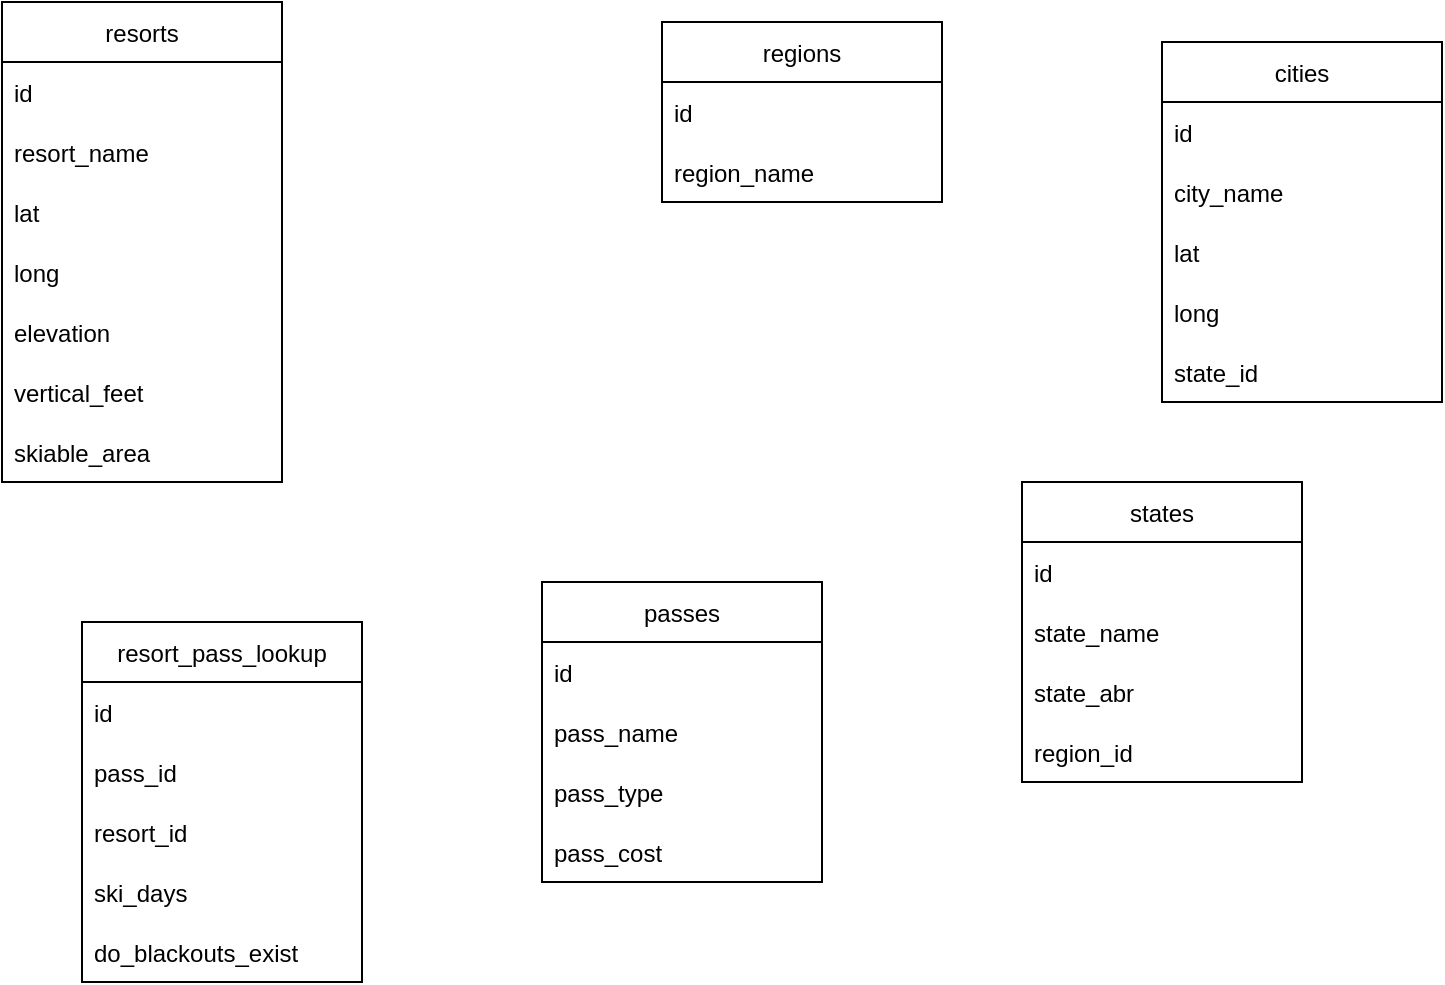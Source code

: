 <mxfile version="15.5.5" type="github">
  <diagram id="5C7g4FPnzkQvJnzDrpAO" name="Page-1">
    <mxGraphModel dx="1422" dy="762" grid="1" gridSize="10" guides="1" tooltips="1" connect="1" arrows="1" fold="1" page="1" pageScale="1" pageWidth="850" pageHeight="1100" math="0" shadow="0">
      <root>
        <mxCell id="0" />
        <mxCell id="1" parent="0" />
        <mxCell id="eldrnpye0yncXGVCHoKj-1" value="passes" style="swimlane;fontStyle=0;childLayout=stackLayout;horizontal=1;startSize=30;horizontalStack=0;resizeParent=1;resizeParentMax=0;resizeLast=0;collapsible=1;marginBottom=0;" vertex="1" parent="1">
          <mxGeometry x="350" y="330" width="140" height="150" as="geometry" />
        </mxCell>
        <mxCell id="eldrnpye0yncXGVCHoKj-2" value="id" style="text;strokeColor=none;fillColor=none;align=left;verticalAlign=middle;spacingLeft=4;spacingRight=4;overflow=hidden;points=[[0,0.5],[1,0.5]];portConstraint=eastwest;rotatable=0;" vertex="1" parent="eldrnpye0yncXGVCHoKj-1">
          <mxGeometry y="30" width="140" height="30" as="geometry" />
        </mxCell>
        <mxCell id="eldrnpye0yncXGVCHoKj-3" value="pass_name" style="text;strokeColor=none;fillColor=none;align=left;verticalAlign=middle;spacingLeft=4;spacingRight=4;overflow=hidden;points=[[0,0.5],[1,0.5]];portConstraint=eastwest;rotatable=0;" vertex="1" parent="eldrnpye0yncXGVCHoKj-1">
          <mxGeometry y="60" width="140" height="30" as="geometry" />
        </mxCell>
        <mxCell id="eldrnpye0yncXGVCHoKj-4" value="pass_type" style="text;strokeColor=none;fillColor=none;align=left;verticalAlign=middle;spacingLeft=4;spacingRight=4;overflow=hidden;points=[[0,0.5],[1,0.5]];portConstraint=eastwest;rotatable=0;" vertex="1" parent="eldrnpye0yncXGVCHoKj-1">
          <mxGeometry y="90" width="140" height="30" as="geometry" />
        </mxCell>
        <mxCell id="eldrnpye0yncXGVCHoKj-24" value="pass_cost" style="text;strokeColor=none;fillColor=none;align=left;verticalAlign=middle;spacingLeft=4;spacingRight=4;overflow=hidden;points=[[0,0.5],[1,0.5]];portConstraint=eastwest;rotatable=0;" vertex="1" parent="eldrnpye0yncXGVCHoKj-1">
          <mxGeometry y="120" width="140" height="30" as="geometry" />
        </mxCell>
        <mxCell id="eldrnpye0yncXGVCHoKj-5" value="resorts" style="swimlane;fontStyle=0;childLayout=stackLayout;horizontal=1;startSize=30;horizontalStack=0;resizeParent=1;resizeParentMax=0;resizeLast=0;collapsible=1;marginBottom=0;" vertex="1" parent="1">
          <mxGeometry x="80" y="40" width="140" height="240" as="geometry" />
        </mxCell>
        <mxCell id="eldrnpye0yncXGVCHoKj-6" value="id" style="text;strokeColor=none;fillColor=none;align=left;verticalAlign=middle;spacingLeft=4;spacingRight=4;overflow=hidden;points=[[0,0.5],[1,0.5]];portConstraint=eastwest;rotatable=0;" vertex="1" parent="eldrnpye0yncXGVCHoKj-5">
          <mxGeometry y="30" width="140" height="30" as="geometry" />
        </mxCell>
        <mxCell id="eldrnpye0yncXGVCHoKj-7" value="resort_name" style="text;strokeColor=none;fillColor=none;align=left;verticalAlign=middle;spacingLeft=4;spacingRight=4;overflow=hidden;points=[[0,0.5],[1,0.5]];portConstraint=eastwest;rotatable=0;" vertex="1" parent="eldrnpye0yncXGVCHoKj-5">
          <mxGeometry y="60" width="140" height="30" as="geometry" />
        </mxCell>
        <mxCell id="eldrnpye0yncXGVCHoKj-25" value="lat" style="text;strokeColor=none;fillColor=none;align=left;verticalAlign=middle;spacingLeft=4;spacingRight=4;overflow=hidden;points=[[0,0.5],[1,0.5]];portConstraint=eastwest;rotatable=0;" vertex="1" parent="eldrnpye0yncXGVCHoKj-5">
          <mxGeometry y="90" width="140" height="30" as="geometry" />
        </mxCell>
        <mxCell id="eldrnpye0yncXGVCHoKj-13" value="long" style="text;strokeColor=none;fillColor=none;align=left;verticalAlign=middle;spacingLeft=4;spacingRight=4;overflow=hidden;points=[[0,0.5],[1,0.5]];portConstraint=eastwest;rotatable=0;" vertex="1" parent="eldrnpye0yncXGVCHoKj-5">
          <mxGeometry y="120" width="140" height="30" as="geometry" />
        </mxCell>
        <mxCell id="eldrnpye0yncXGVCHoKj-27" value="elevation" style="text;strokeColor=none;fillColor=none;align=left;verticalAlign=middle;spacingLeft=4;spacingRight=4;overflow=hidden;points=[[0,0.5],[1,0.5]];portConstraint=eastwest;rotatable=0;" vertex="1" parent="eldrnpye0yncXGVCHoKj-5">
          <mxGeometry y="150" width="140" height="30" as="geometry" />
        </mxCell>
        <mxCell id="eldrnpye0yncXGVCHoKj-28" value="vertical_feet" style="text;strokeColor=none;fillColor=none;align=left;verticalAlign=middle;spacingLeft=4;spacingRight=4;overflow=hidden;points=[[0,0.5],[1,0.5]];portConstraint=eastwest;rotatable=0;" vertex="1" parent="eldrnpye0yncXGVCHoKj-5">
          <mxGeometry y="180" width="140" height="30" as="geometry" />
        </mxCell>
        <mxCell id="eldrnpye0yncXGVCHoKj-29" value="skiable_area" style="text;strokeColor=none;fillColor=none;align=left;verticalAlign=middle;spacingLeft=4;spacingRight=4;overflow=hidden;points=[[0,0.5],[1,0.5]];portConstraint=eastwest;rotatable=0;" vertex="1" parent="eldrnpye0yncXGVCHoKj-5">
          <mxGeometry y="210" width="140" height="30" as="geometry" />
        </mxCell>
        <mxCell id="eldrnpye0yncXGVCHoKj-9" value="cities" style="swimlane;fontStyle=0;childLayout=stackLayout;horizontal=1;startSize=30;horizontalStack=0;resizeParent=1;resizeParentMax=0;resizeLast=0;collapsible=1;marginBottom=0;" vertex="1" parent="1">
          <mxGeometry x="660" y="60" width="140" height="180" as="geometry" />
        </mxCell>
        <mxCell id="eldrnpye0yncXGVCHoKj-10" value="id" style="text;strokeColor=none;fillColor=none;align=left;verticalAlign=middle;spacingLeft=4;spacingRight=4;overflow=hidden;points=[[0,0.5],[1,0.5]];portConstraint=eastwest;rotatable=0;" vertex="1" parent="eldrnpye0yncXGVCHoKj-9">
          <mxGeometry y="30" width="140" height="30" as="geometry" />
        </mxCell>
        <mxCell id="eldrnpye0yncXGVCHoKj-11" value="city_name" style="text;strokeColor=none;fillColor=none;align=left;verticalAlign=middle;spacingLeft=4;spacingRight=4;overflow=hidden;points=[[0,0.5],[1,0.5]];portConstraint=eastwest;rotatable=0;" vertex="1" parent="eldrnpye0yncXGVCHoKj-9">
          <mxGeometry y="60" width="140" height="30" as="geometry" />
        </mxCell>
        <mxCell id="eldrnpye0yncXGVCHoKj-12" value="lat" style="text;strokeColor=none;fillColor=none;align=left;verticalAlign=middle;spacingLeft=4;spacingRight=4;overflow=hidden;points=[[0,0.5],[1,0.5]];portConstraint=eastwest;rotatable=0;" vertex="1" parent="eldrnpye0yncXGVCHoKj-9">
          <mxGeometry y="90" width="140" height="30" as="geometry" />
        </mxCell>
        <mxCell id="eldrnpye0yncXGVCHoKj-26" value="long" style="text;strokeColor=none;fillColor=none;align=left;verticalAlign=middle;spacingLeft=4;spacingRight=4;overflow=hidden;points=[[0,0.5],[1,0.5]];portConstraint=eastwest;rotatable=0;" vertex="1" parent="eldrnpye0yncXGVCHoKj-9">
          <mxGeometry y="120" width="140" height="30" as="geometry" />
        </mxCell>
        <mxCell id="eldrnpye0yncXGVCHoKj-14" value="state_id" style="text;strokeColor=none;fillColor=none;align=left;verticalAlign=middle;spacingLeft=4;spacingRight=4;overflow=hidden;points=[[0,0.5],[1,0.5]];portConstraint=eastwest;rotatable=0;" vertex="1" parent="eldrnpye0yncXGVCHoKj-9">
          <mxGeometry y="150" width="140" height="30" as="geometry" />
        </mxCell>
        <mxCell id="eldrnpye0yncXGVCHoKj-15" value="regions" style="swimlane;fontStyle=0;childLayout=stackLayout;horizontal=1;startSize=30;horizontalStack=0;resizeParent=1;resizeParentMax=0;resizeLast=0;collapsible=1;marginBottom=0;" vertex="1" parent="1">
          <mxGeometry x="410" y="50" width="140" height="90" as="geometry" />
        </mxCell>
        <mxCell id="eldrnpye0yncXGVCHoKj-16" value="id" style="text;strokeColor=none;fillColor=none;align=left;verticalAlign=middle;spacingLeft=4;spacingRight=4;overflow=hidden;points=[[0,0.5],[1,0.5]];portConstraint=eastwest;rotatable=0;" vertex="1" parent="eldrnpye0yncXGVCHoKj-15">
          <mxGeometry y="30" width="140" height="30" as="geometry" />
        </mxCell>
        <mxCell id="eldrnpye0yncXGVCHoKj-17" value="region_name" style="text;strokeColor=none;fillColor=none;align=left;verticalAlign=middle;spacingLeft=4;spacingRight=4;overflow=hidden;points=[[0,0.5],[1,0.5]];portConstraint=eastwest;rotatable=0;" vertex="1" parent="eldrnpye0yncXGVCHoKj-15">
          <mxGeometry y="60" width="140" height="30" as="geometry" />
        </mxCell>
        <mxCell id="eldrnpye0yncXGVCHoKj-18" value="states" style="swimlane;fontStyle=0;childLayout=stackLayout;horizontal=1;startSize=30;horizontalStack=0;resizeParent=1;resizeParentMax=0;resizeLast=0;collapsible=1;marginBottom=0;" vertex="1" parent="1">
          <mxGeometry x="590" y="280" width="140" height="150" as="geometry" />
        </mxCell>
        <mxCell id="eldrnpye0yncXGVCHoKj-19" value="id" style="text;strokeColor=none;fillColor=none;align=left;verticalAlign=middle;spacingLeft=4;spacingRight=4;overflow=hidden;points=[[0,0.5],[1,0.5]];portConstraint=eastwest;rotatable=0;" vertex="1" parent="eldrnpye0yncXGVCHoKj-18">
          <mxGeometry y="30" width="140" height="30" as="geometry" />
        </mxCell>
        <mxCell id="eldrnpye0yncXGVCHoKj-20" value="state_name" style="text;strokeColor=none;fillColor=none;align=left;verticalAlign=middle;spacingLeft=4;spacingRight=4;overflow=hidden;points=[[0,0.5],[1,0.5]];portConstraint=eastwest;rotatable=0;" vertex="1" parent="eldrnpye0yncXGVCHoKj-18">
          <mxGeometry y="60" width="140" height="30" as="geometry" />
        </mxCell>
        <mxCell id="eldrnpye0yncXGVCHoKj-21" value="state_abr" style="text;strokeColor=none;fillColor=none;align=left;verticalAlign=middle;spacingLeft=4;spacingRight=4;overflow=hidden;points=[[0,0.5],[1,0.5]];portConstraint=eastwest;rotatable=0;" vertex="1" parent="eldrnpye0yncXGVCHoKj-18">
          <mxGeometry y="90" width="140" height="30" as="geometry" />
        </mxCell>
        <mxCell id="eldrnpye0yncXGVCHoKj-23" value="region_id" style="text;strokeColor=none;fillColor=none;align=left;verticalAlign=middle;spacingLeft=4;spacingRight=4;overflow=hidden;points=[[0,0.5],[1,0.5]];portConstraint=eastwest;rotatable=0;" vertex="1" parent="eldrnpye0yncXGVCHoKj-18">
          <mxGeometry y="120" width="140" height="30" as="geometry" />
        </mxCell>
        <mxCell id="eldrnpye0yncXGVCHoKj-30" value="resort_pass_lookup" style="swimlane;fontStyle=0;childLayout=stackLayout;horizontal=1;startSize=30;horizontalStack=0;resizeParent=1;resizeParentMax=0;resizeLast=0;collapsible=1;marginBottom=0;" vertex="1" parent="1">
          <mxGeometry x="120" y="350" width="140" height="180" as="geometry" />
        </mxCell>
        <mxCell id="eldrnpye0yncXGVCHoKj-31" value="id" style="text;strokeColor=none;fillColor=none;align=left;verticalAlign=middle;spacingLeft=4;spacingRight=4;overflow=hidden;points=[[0,0.5],[1,0.5]];portConstraint=eastwest;rotatable=0;" vertex="1" parent="eldrnpye0yncXGVCHoKj-30">
          <mxGeometry y="30" width="140" height="30" as="geometry" />
        </mxCell>
        <mxCell id="eldrnpye0yncXGVCHoKj-32" value="pass_id" style="text;strokeColor=none;fillColor=none;align=left;verticalAlign=middle;spacingLeft=4;spacingRight=4;overflow=hidden;points=[[0,0.5],[1,0.5]];portConstraint=eastwest;rotatable=0;" vertex="1" parent="eldrnpye0yncXGVCHoKj-30">
          <mxGeometry y="60" width="140" height="30" as="geometry" />
        </mxCell>
        <mxCell id="eldrnpye0yncXGVCHoKj-33" value="resort_id" style="text;strokeColor=none;fillColor=none;align=left;verticalAlign=middle;spacingLeft=4;spacingRight=4;overflow=hidden;points=[[0,0.5],[1,0.5]];portConstraint=eastwest;rotatable=0;" vertex="1" parent="eldrnpye0yncXGVCHoKj-30">
          <mxGeometry y="90" width="140" height="30" as="geometry" />
        </mxCell>
        <mxCell id="eldrnpye0yncXGVCHoKj-34" value="ski_days" style="text;strokeColor=none;fillColor=none;align=left;verticalAlign=middle;spacingLeft=4;spacingRight=4;overflow=hidden;points=[[0,0.5],[1,0.5]];portConstraint=eastwest;rotatable=0;" vertex="1" parent="eldrnpye0yncXGVCHoKj-30">
          <mxGeometry y="120" width="140" height="30" as="geometry" />
        </mxCell>
        <mxCell id="eldrnpye0yncXGVCHoKj-35" value="do_blackouts_exist" style="text;strokeColor=none;fillColor=none;align=left;verticalAlign=middle;spacingLeft=4;spacingRight=4;overflow=hidden;points=[[0,0.5],[1,0.5]];portConstraint=eastwest;rotatable=0;" vertex="1" parent="eldrnpye0yncXGVCHoKj-30">
          <mxGeometry y="150" width="140" height="30" as="geometry" />
        </mxCell>
      </root>
    </mxGraphModel>
  </diagram>
</mxfile>

